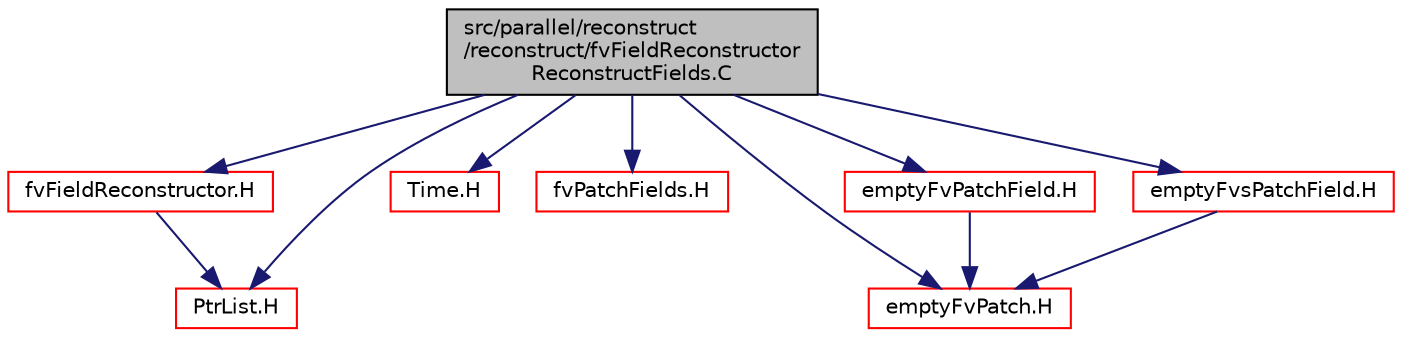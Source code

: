 digraph "src/parallel/reconstruct/reconstruct/fvFieldReconstructorReconstructFields.C"
{
  bgcolor="transparent";
  edge [fontname="Helvetica",fontsize="10",labelfontname="Helvetica",labelfontsize="10"];
  node [fontname="Helvetica",fontsize="10",shape=record];
  Node1 [label="src/parallel/reconstruct\l/reconstruct/fvFieldReconstructor\lReconstructFields.C",height=0.2,width=0.4,color="black", fillcolor="grey75", style="filled", fontcolor="black"];
  Node1 -> Node2 [color="midnightblue",fontsize="10",style="solid",fontname="Helvetica"];
  Node2 [label="fvFieldReconstructor.H",height=0.2,width=0.4,color="red",URL="$a09121.html"];
  Node2 -> Node3 [color="midnightblue",fontsize="10",style="solid",fontname="Helvetica"];
  Node3 [label="PtrList.H",height=0.2,width=0.4,color="red",URL="$a07655.html"];
  Node1 -> Node4 [color="midnightblue",fontsize="10",style="solid",fontname="Helvetica"];
  Node4 [label="Time.H",height=0.2,width=0.4,color="red",URL="$a07855.html"];
  Node1 -> Node3 [color="midnightblue",fontsize="10",style="solid",fontname="Helvetica"];
  Node1 -> Node5 [color="midnightblue",fontsize="10",style="solid",fontname="Helvetica"];
  Node5 [label="fvPatchFields.H",height=0.2,width=0.4,color="red",URL="$a05518.html"];
  Node1 -> Node6 [color="midnightblue",fontsize="10",style="solid",fontname="Helvetica"];
  Node6 [label="emptyFvPatch.H",height=0.2,width=0.4,color="red",URL="$a05897.html"];
  Node1 -> Node7 [color="midnightblue",fontsize="10",style="solid",fontname="Helvetica"];
  Node7 [label="emptyFvPatchField.H",height=0.2,width=0.4,color="red",URL="$a05224.html"];
  Node7 -> Node6 [color="midnightblue",fontsize="10",style="solid",fontname="Helvetica"];
  Node1 -> Node8 [color="midnightblue",fontsize="10",style="solid",fontname="Helvetica"];
  Node8 [label="emptyFvsPatchField.H",height=0.2,width=0.4,color="red",URL="$a05561.html"];
  Node8 -> Node6 [color="midnightblue",fontsize="10",style="solid",fontname="Helvetica"];
}
